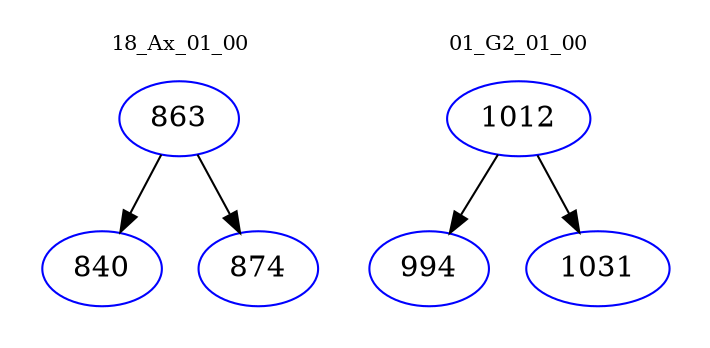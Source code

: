 digraph{
subgraph cluster_0 {
color = white
label = "18_Ax_01_00";
fontsize=10;
T0_863 [label="863", color="blue"]
T0_863 -> T0_840 [color="black"]
T0_840 [label="840", color="blue"]
T0_863 -> T0_874 [color="black"]
T0_874 [label="874", color="blue"]
}
subgraph cluster_1 {
color = white
label = "01_G2_01_00";
fontsize=10;
T1_1012 [label="1012", color="blue"]
T1_1012 -> T1_994 [color="black"]
T1_994 [label="994", color="blue"]
T1_1012 -> T1_1031 [color="black"]
T1_1031 [label="1031", color="blue"]
}
}
